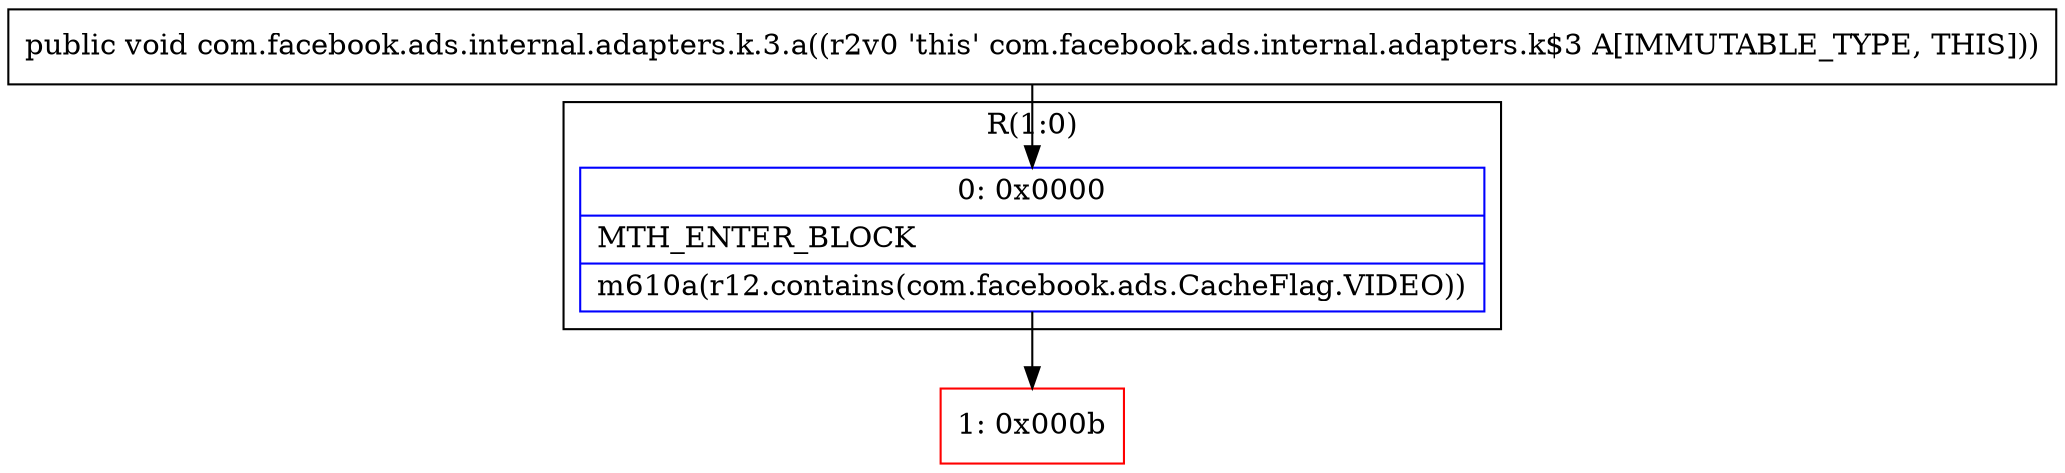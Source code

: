 digraph "CFG forcom.facebook.ads.internal.adapters.k.3.a()V" {
subgraph cluster_Region_379659764 {
label = "R(1:0)";
node [shape=record,color=blue];
Node_0 [shape=record,label="{0\:\ 0x0000|MTH_ENTER_BLOCK\l|m610a(r12.contains(com.facebook.ads.CacheFlag.VIDEO))\l}"];
}
Node_1 [shape=record,color=red,label="{1\:\ 0x000b}"];
MethodNode[shape=record,label="{public void com.facebook.ads.internal.adapters.k.3.a((r2v0 'this' com.facebook.ads.internal.adapters.k$3 A[IMMUTABLE_TYPE, THIS])) }"];
MethodNode -> Node_0;
Node_0 -> Node_1;
}

